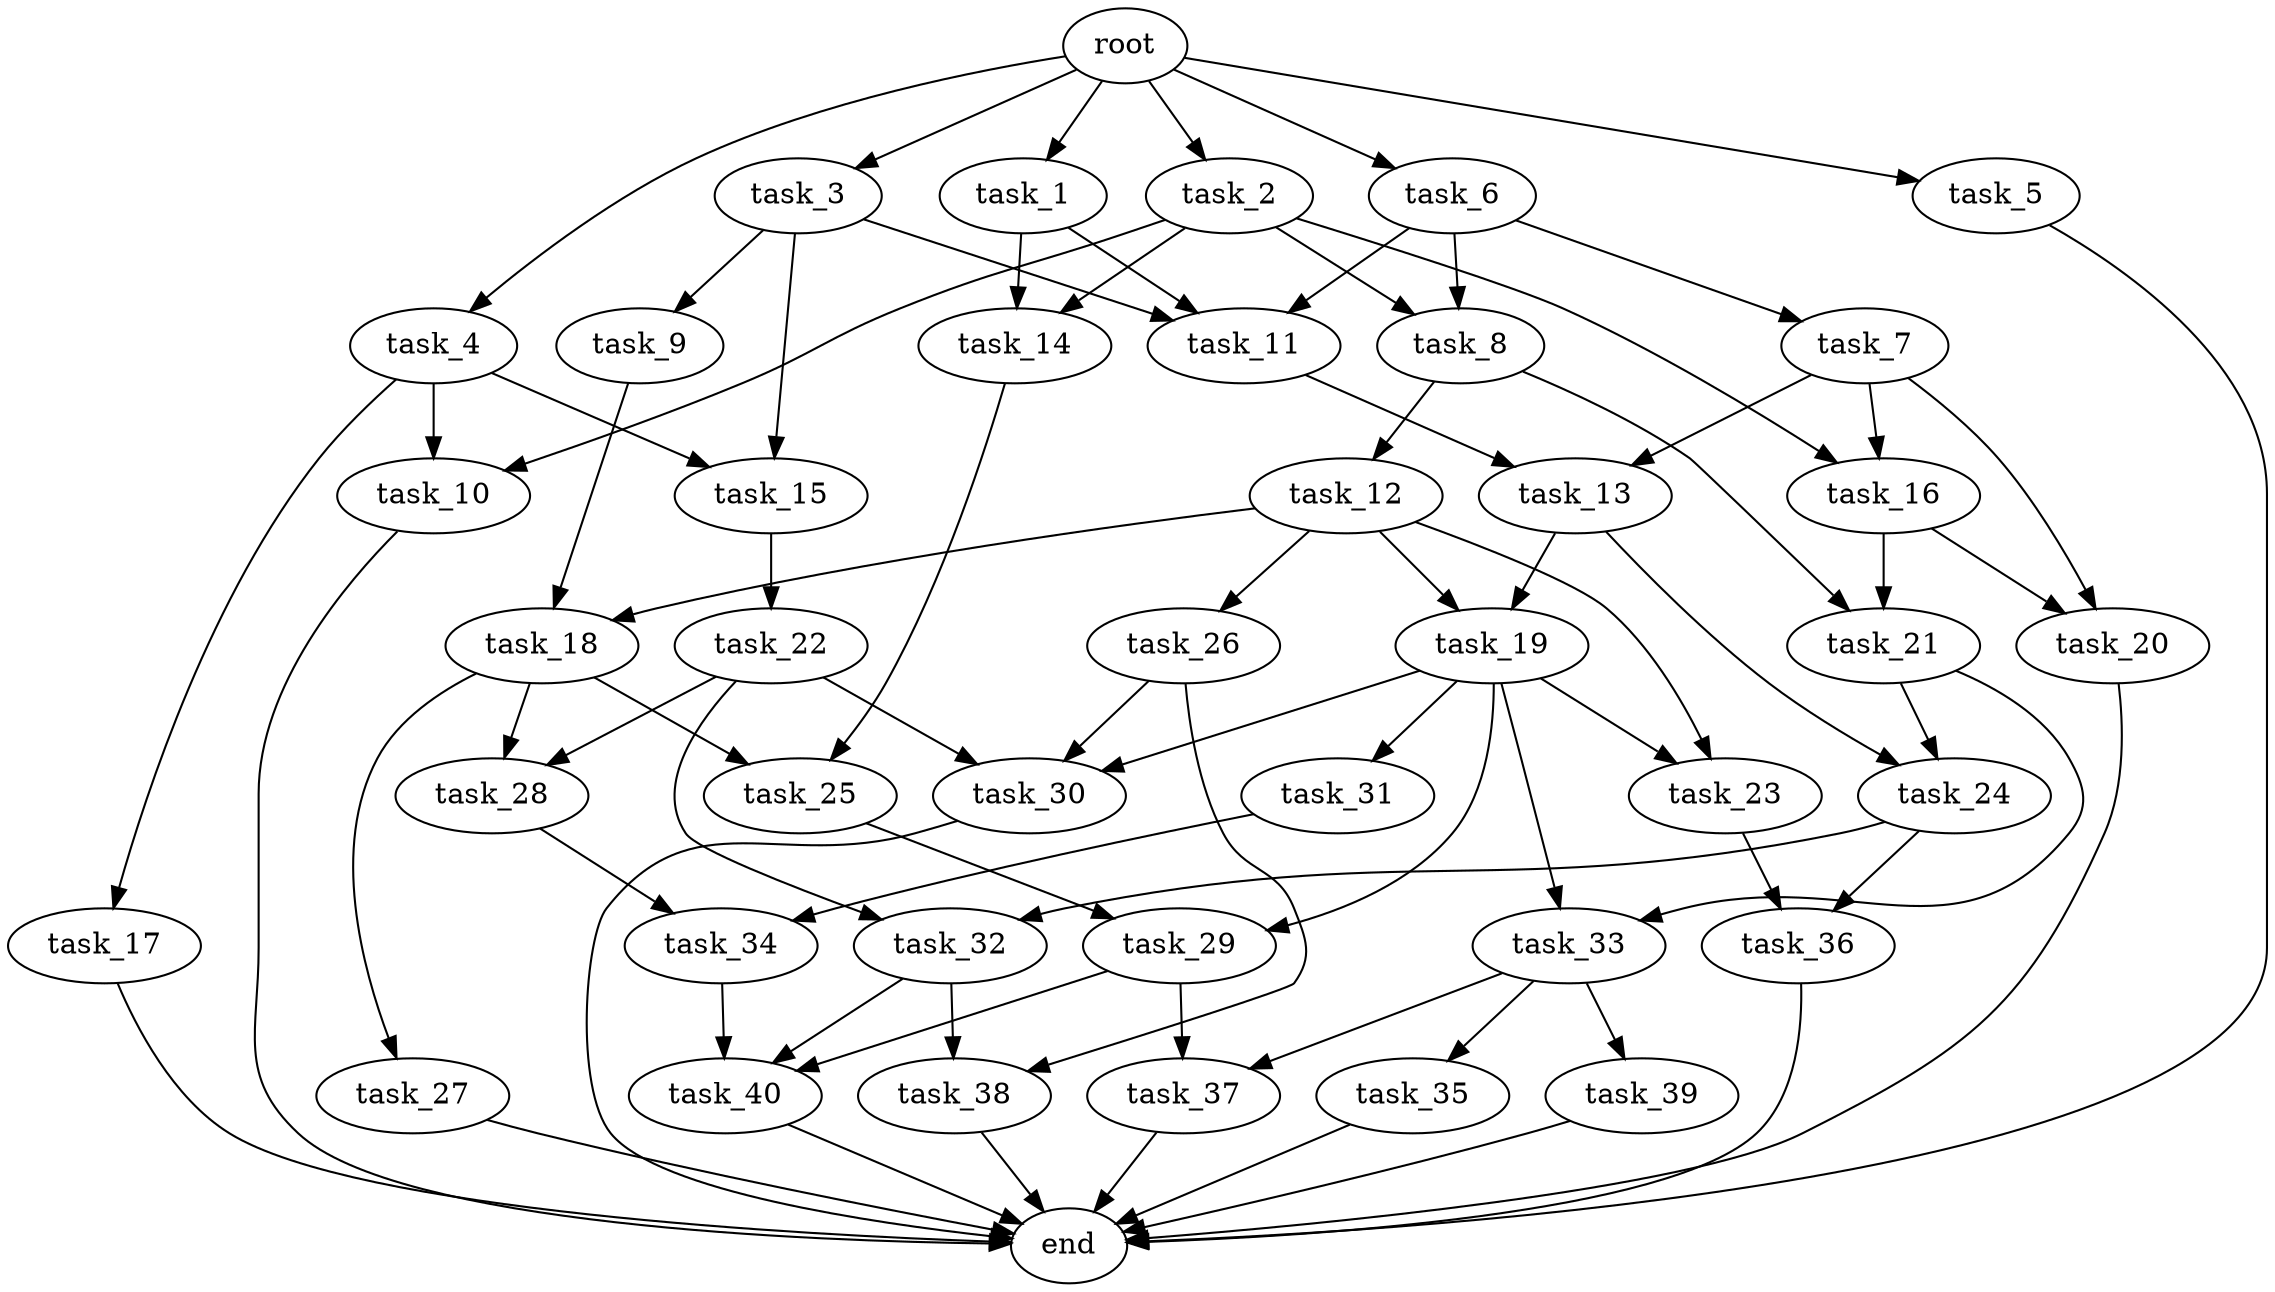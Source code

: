 digraph G {
  root [size="0.000000e+00"];
  task_1 [size="4.344739e+09"];
  task_2 [size="3.268908e+10"];
  task_3 [size="8.992479e+10"];
  task_4 [size="5.186203e+10"];
  task_5 [size="1.927971e+10"];
  task_6 [size="6.303342e+10"];
  task_7 [size="7.843906e+10"];
  task_8 [size="3.706070e+10"];
  task_9 [size="4.726704e+10"];
  task_10 [size="5.856466e+10"];
  task_11 [size="8.591576e+10"];
  task_12 [size="1.257484e+10"];
  task_13 [size="2.445094e+10"];
  task_14 [size="4.300644e+09"];
  task_15 [size="2.782099e+10"];
  task_16 [size="4.328940e+10"];
  task_17 [size="3.044562e+10"];
  task_18 [size="9.289075e+10"];
  task_19 [size="1.484669e+10"];
  task_20 [size="6.109773e+10"];
  task_21 [size="5.666169e+10"];
  task_22 [size="8.229782e+10"];
  task_23 [size="1.415210e+10"];
  task_24 [size="7.373230e+10"];
  task_25 [size="3.558359e+10"];
  task_26 [size="1.364468e+10"];
  task_27 [size="1.148873e+10"];
  task_28 [size="7.338655e+10"];
  task_29 [size="4.615248e+10"];
  task_30 [size="8.584858e+10"];
  task_31 [size="8.643327e+10"];
  task_32 [size="5.288121e+10"];
  task_33 [size="5.949461e+10"];
  task_34 [size="1.903956e+10"];
  task_35 [size="5.823920e+10"];
  task_36 [size="6.280416e+10"];
  task_37 [size="8.395989e+10"];
  task_38 [size="9.638460e+10"];
  task_39 [size="5.554217e+10"];
  task_40 [size="4.303011e+10"];
  end [size="0.000000e+00"];

  root -> task_1 [size="1.000000e-12"];
  root -> task_2 [size="1.000000e-12"];
  root -> task_3 [size="1.000000e-12"];
  root -> task_4 [size="1.000000e-12"];
  root -> task_5 [size="1.000000e-12"];
  root -> task_6 [size="1.000000e-12"];
  task_1 -> task_11 [size="2.863859e+08"];
  task_1 -> task_14 [size="2.150322e+07"];
  task_2 -> task_8 [size="1.853035e+08"];
  task_2 -> task_10 [size="2.928233e+08"];
  task_2 -> task_14 [size="2.150322e+07"];
  task_2 -> task_16 [size="2.164470e+08"];
  task_3 -> task_9 [size="4.726704e+08"];
  task_3 -> task_11 [size="2.863859e+08"];
  task_3 -> task_15 [size="1.391049e+08"];
  task_4 -> task_10 [size="2.928233e+08"];
  task_4 -> task_15 [size="1.391049e+08"];
  task_4 -> task_17 [size="3.044562e+08"];
  task_5 -> end [size="1.000000e-12"];
  task_6 -> task_7 [size="7.843906e+08"];
  task_6 -> task_8 [size="1.853035e+08"];
  task_6 -> task_11 [size="2.863859e+08"];
  task_7 -> task_13 [size="1.222547e+08"];
  task_7 -> task_16 [size="2.164470e+08"];
  task_7 -> task_20 [size="3.054887e+08"];
  task_8 -> task_12 [size="1.257484e+08"];
  task_8 -> task_21 [size="2.833084e+08"];
  task_9 -> task_18 [size="4.644538e+08"];
  task_10 -> end [size="1.000000e-12"];
  task_11 -> task_13 [size="1.222547e+08"];
  task_12 -> task_18 [size="4.644538e+08"];
  task_12 -> task_19 [size="7.423343e+07"];
  task_12 -> task_23 [size="7.076050e+07"];
  task_12 -> task_26 [size="1.364468e+08"];
  task_13 -> task_19 [size="7.423343e+07"];
  task_13 -> task_24 [size="3.686615e+08"];
  task_14 -> task_25 [size="1.779180e+08"];
  task_15 -> task_22 [size="8.229782e+08"];
  task_16 -> task_20 [size="3.054887e+08"];
  task_16 -> task_21 [size="2.833084e+08"];
  task_17 -> end [size="1.000000e-12"];
  task_18 -> task_25 [size="1.779180e+08"];
  task_18 -> task_27 [size="1.148873e+08"];
  task_18 -> task_28 [size="3.669327e+08"];
  task_19 -> task_23 [size="7.076050e+07"];
  task_19 -> task_29 [size="2.307624e+08"];
  task_19 -> task_30 [size="2.861619e+08"];
  task_19 -> task_31 [size="8.643327e+08"];
  task_19 -> task_33 [size="2.974731e+08"];
  task_20 -> end [size="1.000000e-12"];
  task_21 -> task_24 [size="3.686615e+08"];
  task_21 -> task_33 [size="2.974731e+08"];
  task_22 -> task_28 [size="3.669327e+08"];
  task_22 -> task_30 [size="2.861619e+08"];
  task_22 -> task_32 [size="2.644061e+08"];
  task_23 -> task_36 [size="3.140208e+08"];
  task_24 -> task_32 [size="2.644061e+08"];
  task_24 -> task_36 [size="3.140208e+08"];
  task_25 -> task_29 [size="2.307624e+08"];
  task_26 -> task_30 [size="2.861619e+08"];
  task_26 -> task_38 [size="4.819230e+08"];
  task_27 -> end [size="1.000000e-12"];
  task_28 -> task_34 [size="9.519778e+07"];
  task_29 -> task_37 [size="4.197995e+08"];
  task_29 -> task_40 [size="1.434337e+08"];
  task_30 -> end [size="1.000000e-12"];
  task_31 -> task_34 [size="9.519778e+07"];
  task_32 -> task_38 [size="4.819230e+08"];
  task_32 -> task_40 [size="1.434337e+08"];
  task_33 -> task_35 [size="5.823920e+08"];
  task_33 -> task_37 [size="4.197995e+08"];
  task_33 -> task_39 [size="5.554217e+08"];
  task_34 -> task_40 [size="1.434337e+08"];
  task_35 -> end [size="1.000000e-12"];
  task_36 -> end [size="1.000000e-12"];
  task_37 -> end [size="1.000000e-12"];
  task_38 -> end [size="1.000000e-12"];
  task_39 -> end [size="1.000000e-12"];
  task_40 -> end [size="1.000000e-12"];
}
